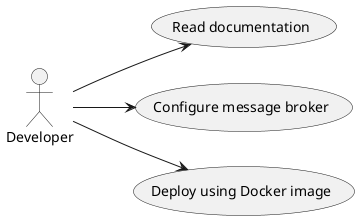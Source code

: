 @startuml
left to right direction

actor "Developer" as D

usecase "Read documentation" as RD
usecase "Configure message broker" as CM
usecase "Deploy using Docker image" as DD

D --> RD
D --> CM
D --> DD

@enduml